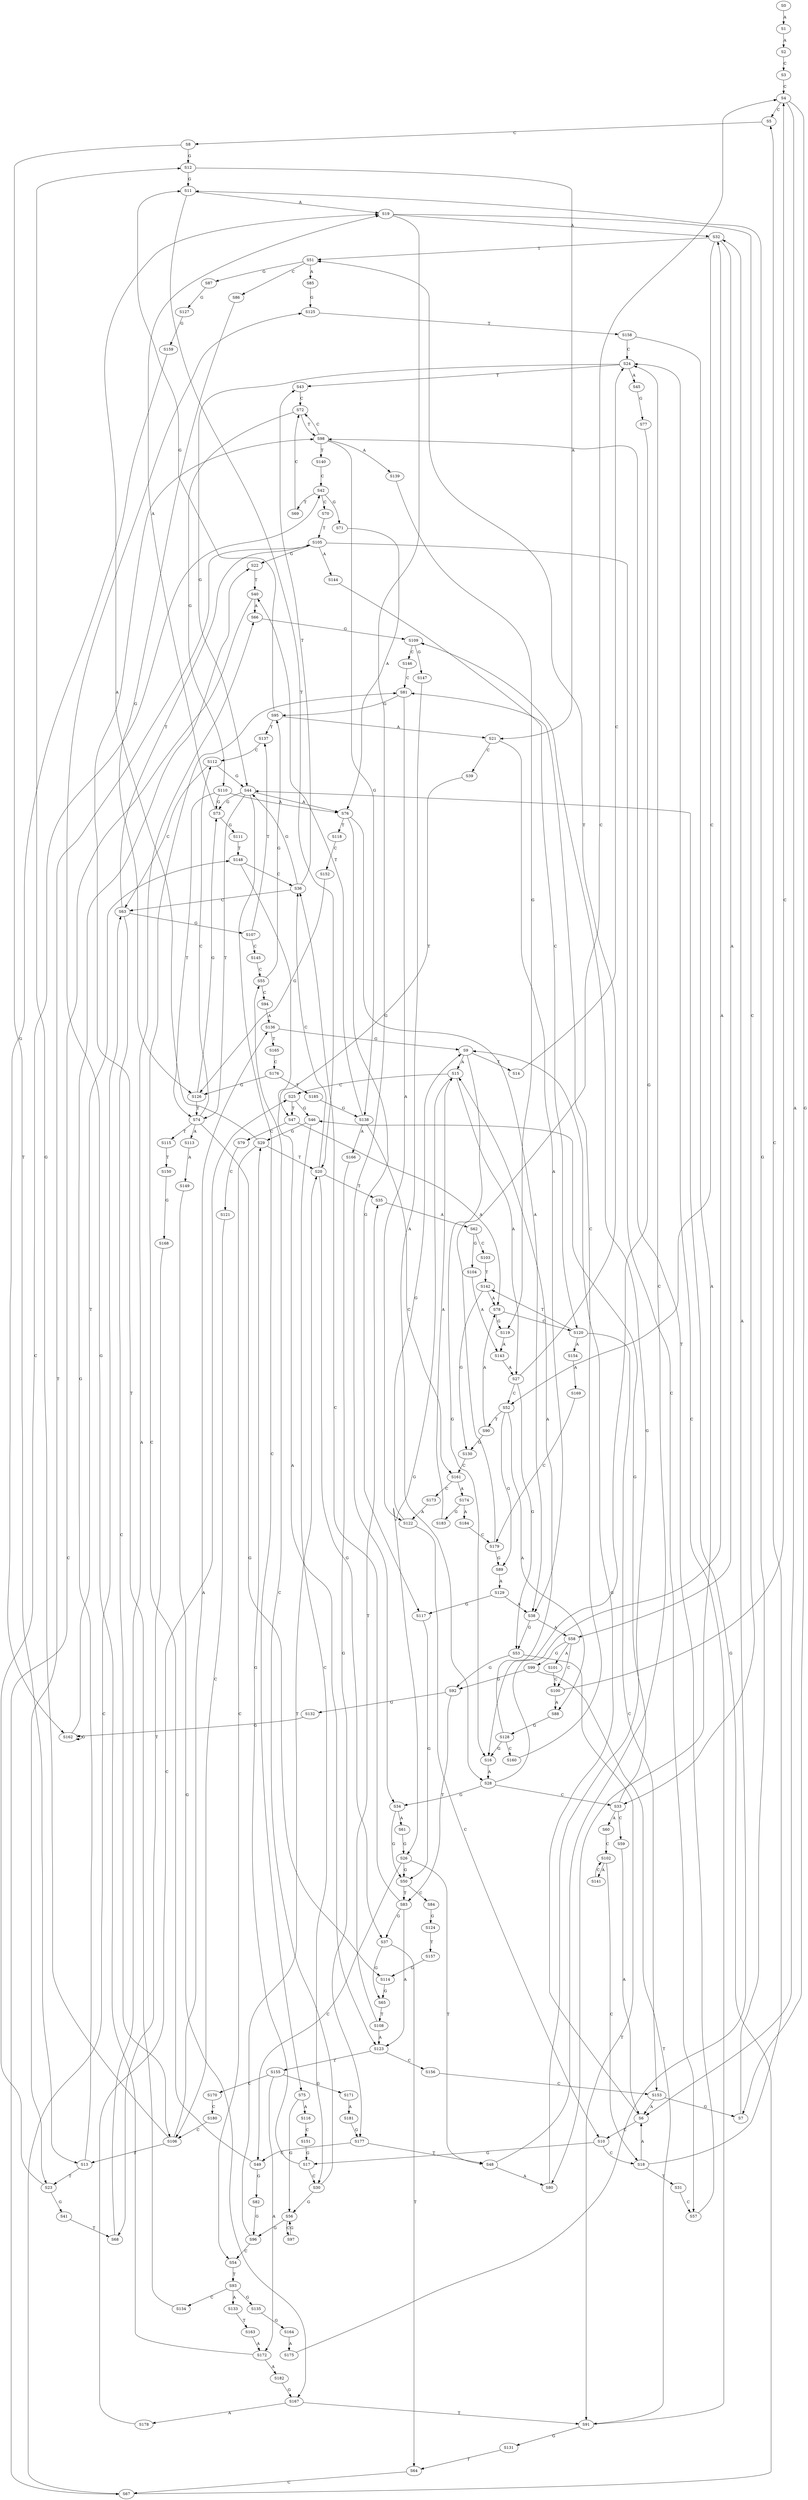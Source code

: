 strict digraph  {
	S0 -> S1 [ label = A ];
	S1 -> S2 [ label = A ];
	S2 -> S3 [ label = C ];
	S3 -> S4 [ label = C ];
	S4 -> S5 [ label = C ];
	S4 -> S6 [ label = A ];
	S4 -> S7 [ label = G ];
	S5 -> S8 [ label = C ];
	S6 -> S9 [ label = G ];
	S6 -> S10 [ label = C ];
	S7 -> S11 [ label = G ];
	S8 -> S12 [ label = G ];
	S8 -> S13 [ label = T ];
	S9 -> S14 [ label = T ];
	S9 -> S15 [ label = A ];
	S9 -> S16 [ label = G ];
	S10 -> S17 [ label = G ];
	S10 -> S18 [ label = C ];
	S11 -> S19 [ label = A ];
	S11 -> S20 [ label = T ];
	S12 -> S21 [ label = A ];
	S12 -> S11 [ label = G ];
	S13 -> S22 [ label = G ];
	S13 -> S23 [ label = T ];
	S14 -> S24 [ label = C ];
	S15 -> S25 [ label = C ];
	S15 -> S26 [ label = G ];
	S15 -> S27 [ label = A ];
	S16 -> S28 [ label = A ];
	S17 -> S29 [ label = G ];
	S17 -> S30 [ label = C ];
	S18 -> S31 [ label = T ];
	S18 -> S5 [ label = C ];
	S18 -> S6 [ label = A ];
	S19 -> S32 [ label = A ];
	S19 -> S33 [ label = C ];
	S19 -> S34 [ label = G ];
	S20 -> S35 [ label = T ];
	S20 -> S36 [ label = C ];
	S20 -> S37 [ label = G ];
	S21 -> S38 [ label = A ];
	S21 -> S39 [ label = C ];
	S22 -> S40 [ label = T ];
	S23 -> S41 [ label = G ];
	S23 -> S42 [ label = C ];
	S24 -> S43 [ label = T ];
	S24 -> S44 [ label = G ];
	S24 -> S45 [ label = A ];
	S25 -> S46 [ label = G ];
	S25 -> S47 [ label = T ];
	S26 -> S48 [ label = T ];
	S26 -> S49 [ label = C ];
	S26 -> S50 [ label = G ];
	S27 -> S51 [ label = T ];
	S27 -> S52 [ label = C ];
	S27 -> S53 [ label = G ];
	S28 -> S32 [ label = A ];
	S28 -> S33 [ label = C ];
	S28 -> S34 [ label = G ];
	S29 -> S54 [ label = C ];
	S29 -> S19 [ label = A ];
	S29 -> S20 [ label = T ];
	S30 -> S55 [ label = C ];
	S30 -> S56 [ label = G ];
	S31 -> S57 [ label = C ];
	S32 -> S51 [ label = T ];
	S32 -> S52 [ label = C ];
	S32 -> S58 [ label = A ];
	S33 -> S59 [ label = C ];
	S33 -> S60 [ label = A ];
	S33 -> S46 [ label = G ];
	S34 -> S61 [ label = A ];
	S34 -> S50 [ label = G ];
	S35 -> S62 [ label = A ];
	S36 -> S63 [ label = C ];
	S36 -> S44 [ label = G ];
	S36 -> S43 [ label = T ];
	S37 -> S64 [ label = T ];
	S37 -> S65 [ label = G ];
	S38 -> S58 [ label = A ];
	S38 -> S53 [ label = G ];
	S39 -> S47 [ label = T ];
	S40 -> S66 [ label = A ];
	S40 -> S67 [ label = C ];
	S41 -> S68 [ label = T ];
	S42 -> S69 [ label = T ];
	S42 -> S70 [ label = C ];
	S42 -> S71 [ label = G ];
	S43 -> S72 [ label = C ];
	S44 -> S73 [ label = G ];
	S44 -> S74 [ label = T ];
	S44 -> S75 [ label = C ];
	S44 -> S76 [ label = A ];
	S45 -> S77 [ label = G ];
	S46 -> S29 [ label = G ];
	S46 -> S30 [ label = C ];
	S47 -> S78 [ label = A ];
	S47 -> S79 [ label = C ];
	S48 -> S80 [ label = A ];
	S48 -> S24 [ label = C ];
	S49 -> S81 [ label = C ];
	S49 -> S82 [ label = G ];
	S50 -> S83 [ label = T ];
	S50 -> S84 [ label = C ];
	S51 -> S85 [ label = A ];
	S51 -> S86 [ label = C ];
	S51 -> S87 [ label = G ];
	S52 -> S88 [ label = A ];
	S52 -> S89 [ label = G ];
	S52 -> S90 [ label = T ];
	S53 -> S91 [ label = T ];
	S53 -> S92 [ label = G ];
	S54 -> S93 [ label = T ];
	S55 -> S94 [ label = C ];
	S55 -> S95 [ label = G ];
	S56 -> S96 [ label = G ];
	S56 -> S97 [ label = C ];
	S57 -> S98 [ label = T ];
	S58 -> S99 [ label = G ];
	S58 -> S100 [ label = C ];
	S58 -> S101 [ label = A ];
	S59 -> S6 [ label = A ];
	S60 -> S102 [ label = C ];
	S61 -> S26 [ label = G ];
	S62 -> S103 [ label = C ];
	S62 -> S104 [ label = G ];
	S63 -> S105 [ label = T ];
	S63 -> S106 [ label = C ];
	S63 -> S107 [ label = G ];
	S64 -> S67 [ label = C ];
	S65 -> S108 [ label = T ];
	S66 -> S109 [ label = G ];
	S67 -> S44 [ label = G ];
	S67 -> S63 [ label = C ];
	S68 -> S66 [ label = A ];
	S69 -> S72 [ label = C ];
	S70 -> S105 [ label = T ];
	S71 -> S76 [ label = A ];
	S72 -> S98 [ label = T ];
	S72 -> S110 [ label = G ];
	S73 -> S19 [ label = A ];
	S73 -> S111 [ label = G ];
	S74 -> S112 [ label = C ];
	S74 -> S113 [ label = A ];
	S74 -> S114 [ label = G ];
	S74 -> S115 [ label = T ];
	S75 -> S56 [ label = G ];
	S75 -> S116 [ label = A ];
	S76 -> S38 [ label = A ];
	S76 -> S117 [ label = G ];
	S76 -> S118 [ label = T ];
	S77 -> S16 [ label = G ];
	S78 -> S119 [ label = G ];
	S78 -> S120 [ label = C ];
	S79 -> S121 [ label = C ];
	S80 -> S109 [ label = G ];
	S81 -> S95 [ label = G ];
	S81 -> S122 [ label = A ];
	S82 -> S96 [ label = G ];
	S83 -> S37 [ label = G ];
	S83 -> S36 [ label = C ];
	S83 -> S123 [ label = A ];
	S84 -> S124 [ label = G ];
	S85 -> S125 [ label = G ];
	S86 -> S126 [ label = G ];
	S87 -> S127 [ label = G ];
	S88 -> S128 [ label = G ];
	S89 -> S129 [ label = A ];
	S90 -> S130 [ label = G ];
	S90 -> S78 [ label = A ];
	S91 -> S131 [ label = G ];
	S91 -> S24 [ label = C ];
	S92 -> S132 [ label = G ];
	S92 -> S83 [ label = T ];
	S93 -> S133 [ label = A ];
	S93 -> S134 [ label = C ];
	S93 -> S135 [ label = G ];
	S94 -> S136 [ label = A ];
	S95 -> S21 [ label = A ];
	S95 -> S137 [ label = T ];
	S95 -> S11 [ label = G ];
	S96 -> S54 [ label = C ];
	S96 -> S20 [ label = T ];
	S97 -> S56 [ label = G ];
	S98 -> S138 [ label = G ];
	S98 -> S72 [ label = C ];
	S98 -> S139 [ label = A ];
	S98 -> S140 [ label = T ];
	S99 -> S91 [ label = T ];
	S99 -> S92 [ label = G ];
	S100 -> S4 [ label = C ];
	S100 -> S88 [ label = A ];
	S101 -> S100 [ label = C ];
	S102 -> S18 [ label = C ];
	S102 -> S141 [ label = A ];
	S103 -> S142 [ label = T ];
	S104 -> S143 [ label = A ];
	S105 -> S144 [ label = A ];
	S105 -> S57 [ label = C ];
	S105 -> S23 [ label = T ];
	S105 -> S22 [ label = G ];
	S106 -> S12 [ label = G ];
	S106 -> S136 [ label = A ];
	S106 -> S13 [ label = T ];
	S107 -> S145 [ label = C ];
	S107 -> S137 [ label = T ];
	S108 -> S123 [ label = A ];
	S108 -> S35 [ label = T ];
	S109 -> S146 [ label = C ];
	S109 -> S147 [ label = G ];
	S110 -> S76 [ label = A ];
	S110 -> S73 [ label = G ];
	S110 -> S74 [ label = T ];
	S111 -> S148 [ label = T ];
	S112 -> S44 [ label = G ];
	S112 -> S63 [ label = C ];
	S113 -> S149 [ label = A ];
	S114 -> S65 [ label = G ];
	S115 -> S150 [ label = T ];
	S116 -> S151 [ label = C ];
	S117 -> S50 [ label = G ];
	S118 -> S152 [ label = C ];
	S119 -> S143 [ label = A ];
	S120 -> S153 [ label = C ];
	S120 -> S142 [ label = T ];
	S120 -> S154 [ label = A ];
	S121 -> S106 [ label = C ];
	S122 -> S9 [ label = G ];
	S122 -> S10 [ label = C ];
	S123 -> S155 [ label = T ];
	S123 -> S156 [ label = C ];
	S124 -> S157 [ label = T ];
	S125 -> S158 [ label = T ];
	S126 -> S73 [ label = G ];
	S126 -> S74 [ label = T ];
	S127 -> S159 [ label = G ];
	S128 -> S16 [ label = G ];
	S128 -> S160 [ label = C ];
	S128 -> S15 [ label = A ];
	S129 -> S117 [ label = G ];
	S129 -> S38 [ label = A ];
	S130 -> S161 [ label = C ];
	S131 -> S64 [ label = T ];
	S132 -> S162 [ label = G ];
	S133 -> S163 [ label = T ];
	S134 -> S98 [ label = T ];
	S135 -> S164 [ label = G ];
	S136 -> S165 [ label = T ];
	S136 -> S9 [ label = G ];
	S137 -> S112 [ label = C ];
	S138 -> S166 [ label = A ];
	S138 -> S161 [ label = C ];
	S138 -> S40 [ label = T ];
	S139 -> S119 [ label = G ];
	S140 -> S42 [ label = C ];
	S141 -> S102 [ label = C ];
	S142 -> S78 [ label = A ];
	S142 -> S130 [ label = G ];
	S143 -> S27 [ label = A ];
	S144 -> S120 [ label = C ];
	S145 -> S55 [ label = C ];
	S146 -> S81 [ label = C ];
	S147 -> S28 [ label = A ];
	S148 -> S123 [ label = A ];
	S148 -> S36 [ label = C ];
	S149 -> S167 [ label = G ];
	S150 -> S168 [ label = G ];
	S151 -> S17 [ label = G ];
	S152 -> S126 [ label = G ];
	S153 -> S6 [ label = A ];
	S153 -> S7 [ label = G ];
	S154 -> S169 [ label = A ];
	S155 -> S170 [ label = C ];
	S155 -> S171 [ label = G ];
	S155 -> S172 [ label = A ];
	S156 -> S153 [ label = C ];
	S157 -> S114 [ label = G ];
	S158 -> S24 [ label = C ];
	S158 -> S80 [ label = A ];
	S159 -> S162 [ label = G ];
	S160 -> S81 [ label = C ];
	S161 -> S173 [ label = C ];
	S161 -> S174 [ label = A ];
	S162 -> S148 [ label = T ];
	S162 -> S162 [ label = G ];
	S163 -> S172 [ label = A ];
	S164 -> S175 [ label = A ];
	S165 -> S176 [ label = C ];
	S166 -> S177 [ label = G ];
	S167 -> S178 [ label = A ];
	S167 -> S91 [ label = T ];
	S168 -> S68 [ label = T ];
	S169 -> S179 [ label = C ];
	S170 -> S180 [ label = C ];
	S171 -> S181 [ label = A ];
	S172 -> S125 [ label = G ];
	S172 -> S182 [ label = A ];
	S173 -> S122 [ label = A ];
	S174 -> S183 [ label = G ];
	S174 -> S184 [ label = A ];
	S175 -> S32 [ label = A ];
	S176 -> S185 [ label = T ];
	S176 -> S126 [ label = G ];
	S177 -> S48 [ label = T ];
	S177 -> S49 [ label = C ];
	S178 -> S25 [ label = C ];
	S179 -> S4 [ label = C ];
	S179 -> S89 [ label = G ];
	S180 -> S106 [ label = C ];
	S181 -> S177 [ label = G ];
	S182 -> S167 [ label = G ];
	S183 -> S15 [ label = A ];
	S184 -> S179 [ label = C ];
	S185 -> S138 [ label = G ];
}
